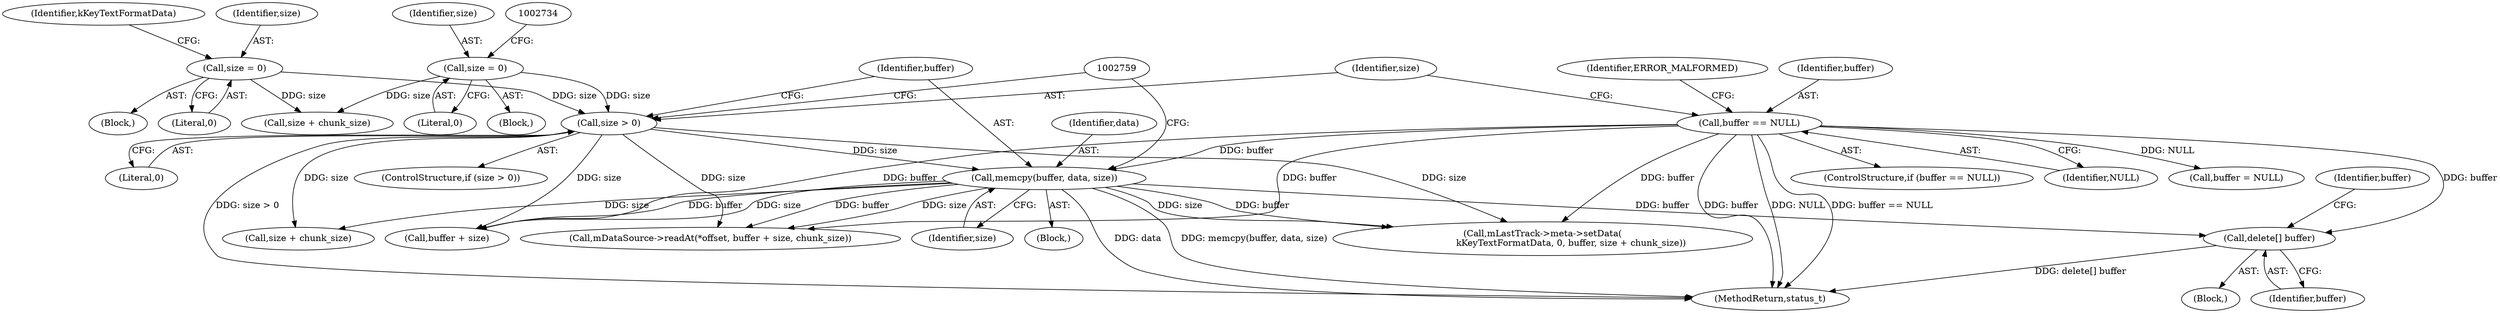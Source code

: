 digraph "0_Android_463a6f807e187828442949d1924e143cf07778c6@API" {
"1002769" [label="(Call,delete[] buffer)"];
"1002741" [label="(Call,buffer == NULL)"];
"1002752" [label="(Call,memcpy(buffer, data, size))"];
"1002748" [label="(Call,size > 0)"];
"1002730" [label="(Call,size = 0)"];
"1002716" [label="(Call,size = 0)"];
"1002754" [label="(Identifier,data)"];
"1002729" [label="(Block,)"];
"1002718" [label="(Literal,0)"];
"1002747" [label="(ControlStructure,if (size > 0))"];
"1002748" [label="(Call,size > 0)"];
"1002722" [label="(Identifier,kKeyTextFormatData)"];
"1002752" [label="(Call,memcpy(buffer, data, size))"];
"1002763" [label="(Call,buffer + size)"];
"1002746" [label="(Identifier,ERROR_MALFORMED)"];
"1002749" [label="(Identifier,size)"];
"1002740" [label="(ControlStructure,if (buffer == NULL))"];
"1002737" [label="(Call,size + chunk_size)"];
"1002732" [label="(Literal,0)"];
"1002760" [label="(Call,mDataSource->readAt(*offset, buffer + size, chunk_size))"];
"1002772" [label="(Identifier,buffer)"];
"1002784" [label="(Call,size + chunk_size)"];
"1002770" [label="(Identifier,buffer)"];
"1002743" [label="(Identifier,NULL)"];
"1002768" [label="(Block,)"];
"1002717" [label="(Identifier,size)"];
"1002755" [label="(Identifier,size)"];
"1002716" [label="(Call,size = 0)"];
"1002769" [label="(Call,delete[] buffer)"];
"1002741" [label="(Call,buffer == NULL)"];
"1002771" [label="(Call,buffer = NULL)"];
"1002730" [label="(Call,size = 0)"];
"1002911" [label="(MethodReturn,status_t)"];
"1002731" [label="(Identifier,size)"];
"1002750" [label="(Literal,0)"];
"1002712" [label="(Block,)"];
"1002780" [label="(Call,mLastTrack->meta->setData(\n                    kKeyTextFormatData, 0, buffer, size + chunk_size))"];
"1002753" [label="(Identifier,buffer)"];
"1002751" [label="(Block,)"];
"1002742" [label="(Identifier,buffer)"];
"1002769" -> "1002768"  [label="AST: "];
"1002769" -> "1002770"  [label="CFG: "];
"1002770" -> "1002769"  [label="AST: "];
"1002772" -> "1002769"  [label="CFG: "];
"1002769" -> "1002911"  [label="DDG: delete[] buffer"];
"1002741" -> "1002769"  [label="DDG: buffer"];
"1002752" -> "1002769"  [label="DDG: buffer"];
"1002741" -> "1002740"  [label="AST: "];
"1002741" -> "1002743"  [label="CFG: "];
"1002742" -> "1002741"  [label="AST: "];
"1002743" -> "1002741"  [label="AST: "];
"1002746" -> "1002741"  [label="CFG: "];
"1002749" -> "1002741"  [label="CFG: "];
"1002741" -> "1002911"  [label="DDG: buffer"];
"1002741" -> "1002911"  [label="DDG: NULL"];
"1002741" -> "1002911"  [label="DDG: buffer == NULL"];
"1002741" -> "1002752"  [label="DDG: buffer"];
"1002741" -> "1002760"  [label="DDG: buffer"];
"1002741" -> "1002763"  [label="DDG: buffer"];
"1002741" -> "1002771"  [label="DDG: NULL"];
"1002741" -> "1002780"  [label="DDG: buffer"];
"1002752" -> "1002751"  [label="AST: "];
"1002752" -> "1002755"  [label="CFG: "];
"1002753" -> "1002752"  [label="AST: "];
"1002754" -> "1002752"  [label="AST: "];
"1002755" -> "1002752"  [label="AST: "];
"1002759" -> "1002752"  [label="CFG: "];
"1002752" -> "1002911"  [label="DDG: data"];
"1002752" -> "1002911"  [label="DDG: memcpy(buffer, data, size)"];
"1002748" -> "1002752"  [label="DDG: size"];
"1002752" -> "1002760"  [label="DDG: buffer"];
"1002752" -> "1002760"  [label="DDG: size"];
"1002752" -> "1002763"  [label="DDG: buffer"];
"1002752" -> "1002763"  [label="DDG: size"];
"1002752" -> "1002780"  [label="DDG: buffer"];
"1002752" -> "1002780"  [label="DDG: size"];
"1002752" -> "1002784"  [label="DDG: size"];
"1002748" -> "1002747"  [label="AST: "];
"1002748" -> "1002750"  [label="CFG: "];
"1002749" -> "1002748"  [label="AST: "];
"1002750" -> "1002748"  [label="AST: "];
"1002753" -> "1002748"  [label="CFG: "];
"1002759" -> "1002748"  [label="CFG: "];
"1002748" -> "1002911"  [label="DDG: size > 0"];
"1002730" -> "1002748"  [label="DDG: size"];
"1002716" -> "1002748"  [label="DDG: size"];
"1002748" -> "1002760"  [label="DDG: size"];
"1002748" -> "1002763"  [label="DDG: size"];
"1002748" -> "1002780"  [label="DDG: size"];
"1002748" -> "1002784"  [label="DDG: size"];
"1002730" -> "1002729"  [label="AST: "];
"1002730" -> "1002732"  [label="CFG: "];
"1002731" -> "1002730"  [label="AST: "];
"1002732" -> "1002730"  [label="AST: "];
"1002734" -> "1002730"  [label="CFG: "];
"1002730" -> "1002737"  [label="DDG: size"];
"1002716" -> "1002712"  [label="AST: "];
"1002716" -> "1002718"  [label="CFG: "];
"1002717" -> "1002716"  [label="AST: "];
"1002718" -> "1002716"  [label="AST: "];
"1002722" -> "1002716"  [label="CFG: "];
"1002716" -> "1002737"  [label="DDG: size"];
}
